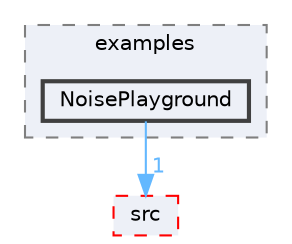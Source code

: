 digraph "FastLED/FastLED/examples/NoisePlayground"
{
 // LATEX_PDF_SIZE
  bgcolor="transparent";
  edge [fontname=Helvetica,fontsize=10,labelfontname=Helvetica,labelfontsize=10];
  node [fontname=Helvetica,fontsize=10,shape=box,height=0.2,width=0.4];
  compound=true
  subgraph clusterdir_999a185a1a47b3a763bb04a7a263eb0d {
    graph [ bgcolor="#edf0f7", pencolor="grey50", label="examples", fontname=Helvetica,fontsize=10 style="filled,dashed", URL="dir_999a185a1a47b3a763bb04a7a263eb0d.html",tooltip=""]
  dir_4e1e2418151b911cd2ce22eb4d27d472 [label="NoisePlayground", fillcolor="#edf0f7", color="grey25", style="filled,bold", URL="dir_4e1e2418151b911cd2ce22eb4d27d472.html",tooltip=""];
  }
  dir_e6a3de723047763e6a27a3cab040759e [label="src", fillcolor="#edf0f7", color="red", style="filled,dashed", URL="dir_e6a3de723047763e6a27a3cab040759e.html",tooltip=""];
  dir_4e1e2418151b911cd2ce22eb4d27d472->dir_e6a3de723047763e6a27a3cab040759e [headlabel="1", labeldistance=1.5 headhref="dir_000055_000075.html" href="dir_000055_000075.html" color="steelblue1" fontcolor="steelblue1"];
}
